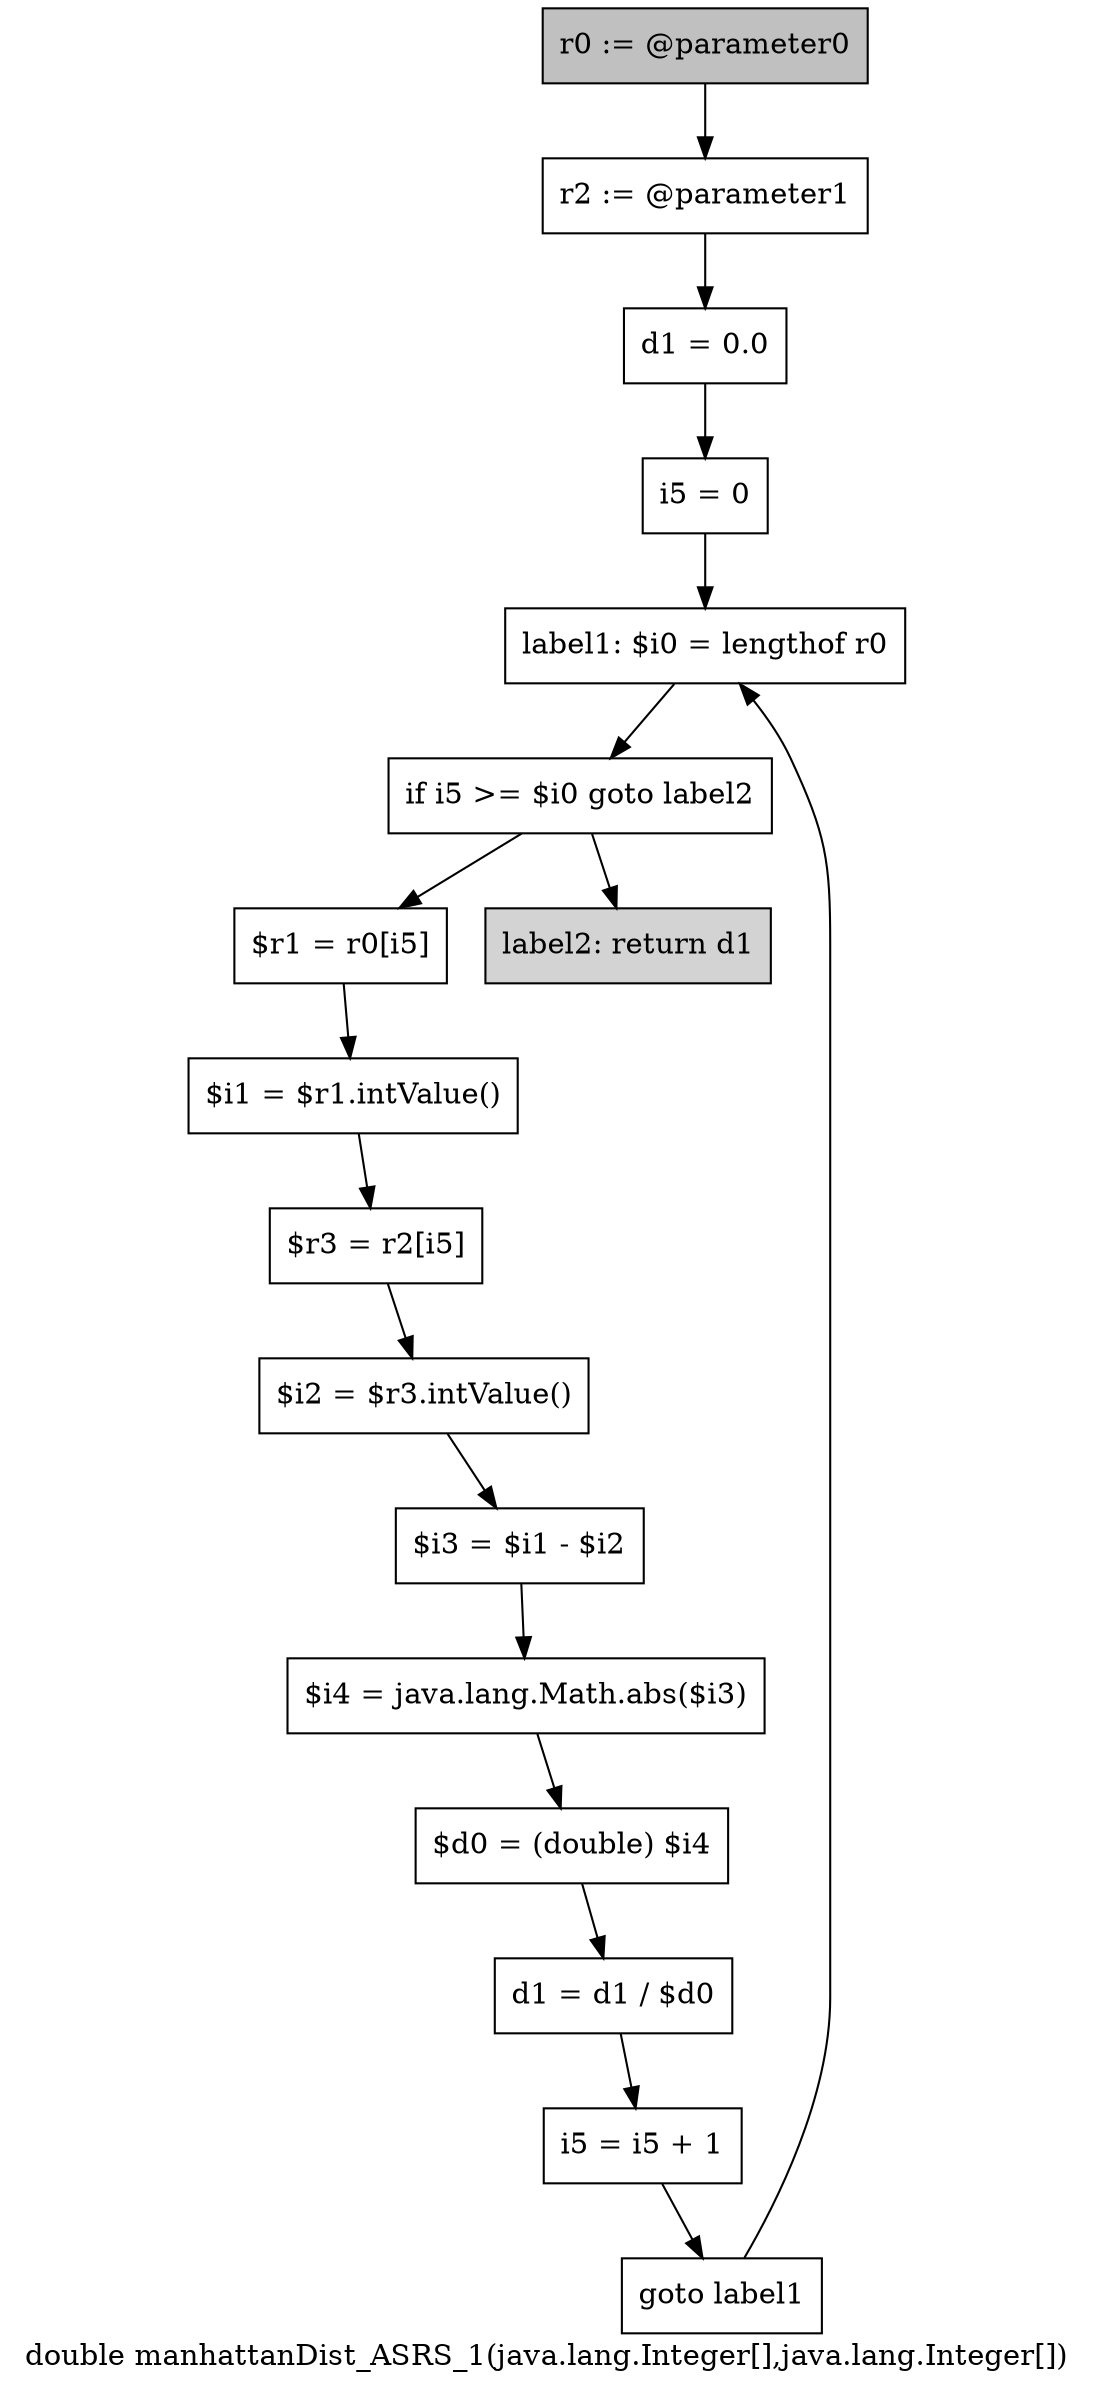 digraph "double manhattanDist_ASRS_1(java.lang.Integer[],java.lang.Integer[])" {
    label="double manhattanDist_ASRS_1(java.lang.Integer[],java.lang.Integer[])";
    node [shape=box];
    "0" [style=filled,fillcolor=gray,label="r0 := @parameter0",];
    "1" [label="r2 := @parameter1",];
    "0"->"1";
    "2" [label="d1 = 0.0",];
    "1"->"2";
    "3" [label="i5 = 0",];
    "2"->"3";
    "4" [label="label1: $i0 = lengthof r0",];
    "3"->"4";
    "5" [label="if i5 >= $i0 goto label2",];
    "4"->"5";
    "6" [label="$r1 = r0[i5]",];
    "5"->"6";
    "16" [style=filled,fillcolor=lightgray,label="label2: return d1",];
    "5"->"16";
    "7" [label="$i1 = $r1.intValue()",];
    "6"->"7";
    "8" [label="$r3 = r2[i5]",];
    "7"->"8";
    "9" [label="$i2 = $r3.intValue()",];
    "8"->"9";
    "10" [label="$i3 = $i1 - $i2",];
    "9"->"10";
    "11" [label="$i4 = java.lang.Math.abs($i3)",];
    "10"->"11";
    "12" [label="$d0 = (double) $i4",];
    "11"->"12";
    "13" [label="d1 = d1 / $d0",];
    "12"->"13";
    "14" [label="i5 = i5 + 1",];
    "13"->"14";
    "15" [label="goto label1",];
    "14"->"15";
    "15"->"4";
}
